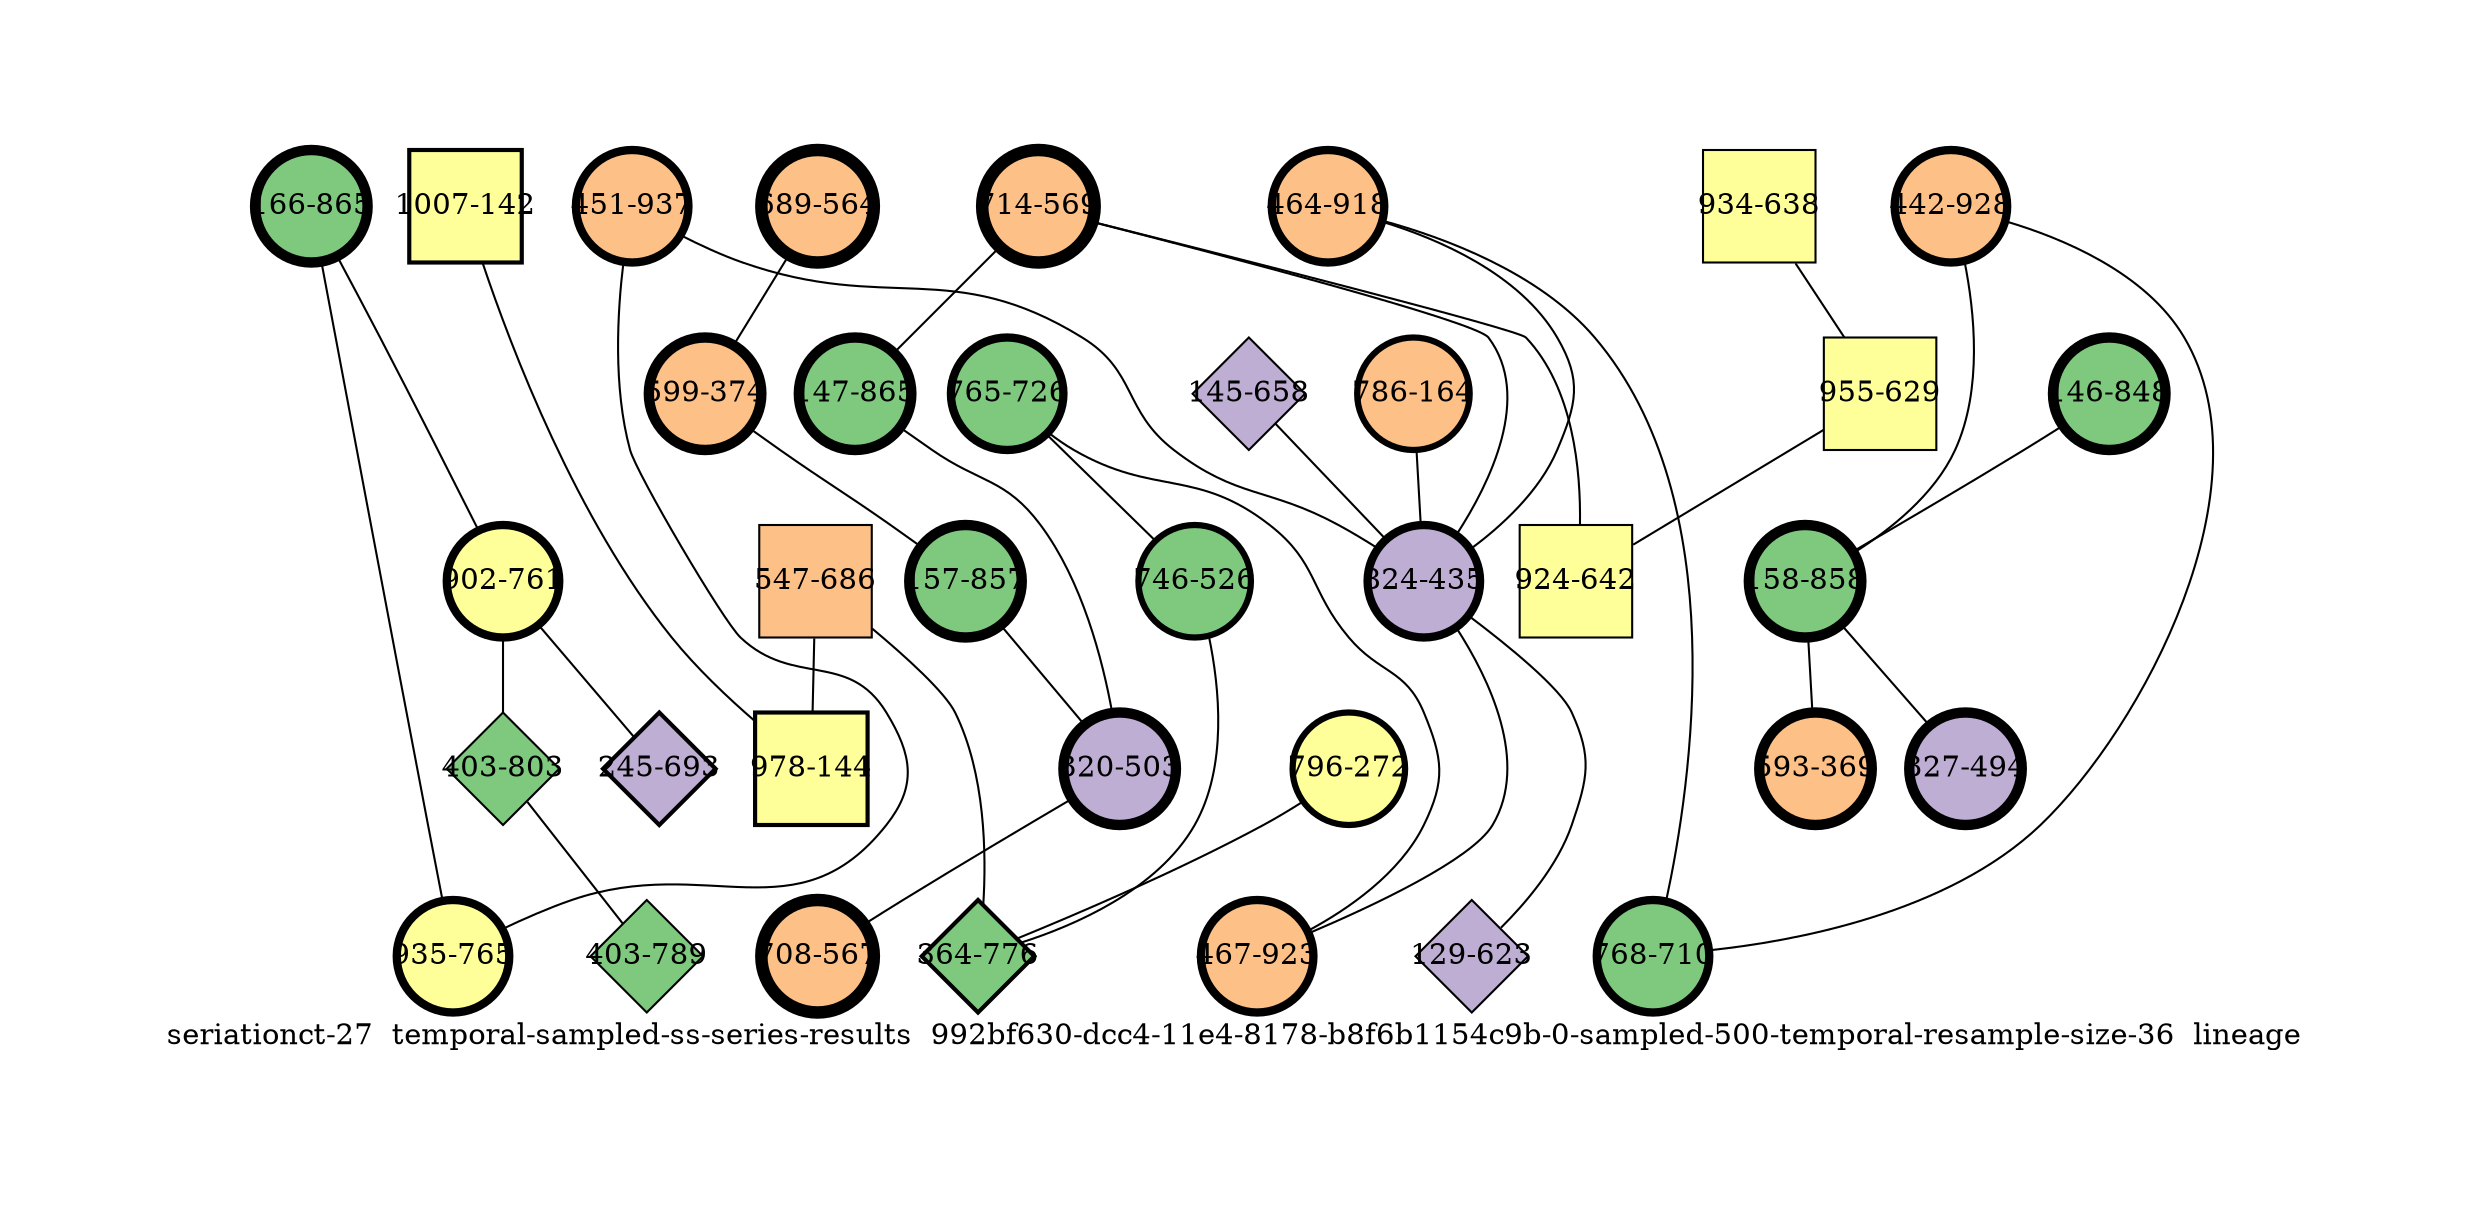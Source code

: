 strict graph "seriationct-27  temporal-sampled-ss-series-results  992bf630-dcc4-11e4-8178-b8f6b1154c9b-0-sampled-500-temporal-resample-size-36  lineage" {
labelloc=b;
ratio=auto;
pad="1.0";
label="seriationct-27  temporal-sampled-ss-series-results  992bf630-dcc4-11e4-8178-b8f6b1154c9b-0-sampled-500-temporal-resample-size-36  lineage";
node [width="0.75", style=filled, fixedsize=true, height="0.75", shape=circle, label=""];
0 [xCoordinate="564.0", appears_in_slice=6, yCoordinate="689.0", colorscheme=accent6, lineage_id=0, short_label="689-564", label="689-564", shape=circle, cluster_id=2, fillcolor=3, size="500.0", id=0, penwidth="6.0"];
1 [xCoordinate="937.0", appears_in_slice=4, yCoordinate="451.0", colorscheme=accent6, lineage_id=0, short_label="451-937", label="451-937", shape=circle, cluster_id=2, fillcolor=3, size="500.0", id=1, penwidth="4.0"];
2 [xCoordinate="865.0", appears_in_slice=5, yCoordinate="166.0", colorscheme=accent6, lineage_id=0, short_label="166-865", label="166-865", shape=circle, cluster_id=0, fillcolor=1, size="500.0", id=2, penwidth="5.0"];
3 [xCoordinate="142.0", appears_in_slice=2, yCoordinate="1007.0", colorscheme=accent6, lineage_id=1, short_label="1007-142", label="1007-142", shape=square, cluster_id=3, fillcolor=4, size="500.0", id=3, penwidth="2.0"];
4 [xCoordinate="374.0", appears_in_slice=5, yCoordinate="599.0", colorscheme=accent6, lineage_id=0, short_label="599-374", label="599-374", shape=circle, cluster_id=2, fillcolor=3, size="500.0", id=4, penwidth="5.0"];
5 [xCoordinate="918.0", appears_in_slice=4, yCoordinate="464.0", colorscheme=accent6, lineage_id=0, short_label="464-918", label="464-918", shape=circle, cluster_id=2, fillcolor=3, size="500.0", id=5, penwidth="4.0"];
6 [xCoordinate="761.0", appears_in_slice=4, yCoordinate="902.0", colorscheme=accent6, lineage_id=0, short_label="902-761", label="902-761", shape=circle, cluster_id=3, fillcolor=4, size="500.0", id=6, penwidth="4.0"];
7 [xCoordinate="803.0", appears_in_slice=1, yCoordinate="403.0", colorscheme=accent6, lineage_id=2, short_label="403-803", label="403-803", shape=diamond, cluster_id=0, fillcolor=1, size="500.0", id=7, penwidth="1.0"];
8 [xCoordinate="928.0", appears_in_slice=4, yCoordinate="442.0", colorscheme=accent6, lineage_id=0, short_label="442-928", label="442-928", shape=circle, cluster_id=2, fillcolor=3, size="500.0", id=8, penwidth="4.0"];
9 [xCoordinate="686.0", appears_in_slice=1, yCoordinate="547.0", colorscheme=accent6, lineage_id=1, short_label="547-686", label="547-686", shape=square, cluster_id=2, fillcolor=3, size="500.0", id=9, penwidth="1.0"];
10 [xCoordinate="658.0", appears_in_slice=1, yCoordinate="145.0", colorscheme=accent6, lineage_id=2, short_label="145-658", label="145-658", shape=diamond, cluster_id=1, fillcolor=2, size="500.0", id=10, penwidth="1.0"];
11 [xCoordinate="693.0", appears_in_slice=2, yCoordinate="245.0", colorscheme=accent6, lineage_id=2, short_label="245-693", label="245-693", shape=diamond, cluster_id=1, fillcolor=2, size="500.0", id=11, penwidth="2.0"];
12 [xCoordinate="638.0", appears_in_slice=1, yCoordinate="934.0", colorscheme=accent6, lineage_id=1, short_label="934-638", label="934-638", shape=square, cluster_id=3, fillcolor=4, size="500.0", id=12, penwidth="1.0"];
13 [xCoordinate="144.0", appears_in_slice=2, yCoordinate="978.0", colorscheme=accent6, lineage_id=1, short_label="978-144", label="978-144", shape=square, cluster_id=3, fillcolor=4, size="500.0", id=13, penwidth="2.0"];
14 [xCoordinate="848.0", appears_in_slice=5, yCoordinate="146.0", colorscheme=accent6, lineage_id=0, short_label="146-848", label="146-848", shape=circle, cluster_id=0, fillcolor=1, size="500.0", id=14, penwidth="5.0"];
15 [xCoordinate="789.0", appears_in_slice=1, yCoordinate="403.0", colorscheme=accent6, lineage_id=2, short_label="403-789", label="403-789", shape=diamond, cluster_id=0, fillcolor=1, size="500.0", id=15, penwidth="1.0"];
16 [xCoordinate="857.0", appears_in_slice=5, yCoordinate="157.0", colorscheme=accent6, lineage_id=0, short_label="157-857", label="157-857", shape=circle, cluster_id=0, fillcolor=1, size="500.0", id=16, penwidth="5.0"];
17 [xCoordinate="726.0", appears_in_slice=4, yCoordinate="765.0", colorscheme=accent6, lineage_id=0, short_label="765-726", label="765-726", shape=circle, cluster_id=0, fillcolor=1, size="500.0", id=17, penwidth="4.0"];
18 [xCoordinate="569.0", appears_in_slice=6, yCoordinate="714.0", colorscheme=accent6, lineage_id=0, short_label="714-569", label="714-569", shape=circle, cluster_id=2, fillcolor=3, size="500.0", id=18, penwidth="6.0"];
19 [xCoordinate="272.0", appears_in_slice=3, yCoordinate="796.0", colorscheme=accent6, lineage_id=0, short_label="796-272", label="796-272", shape=circle, cluster_id=3, fillcolor=4, size="500.0", id=19, penwidth="3.0"];
20 [xCoordinate="526.0", appears_in_slice=3, yCoordinate="746.0", colorscheme=accent6, lineage_id=0, short_label="746-526", label="746-526", shape=circle, cluster_id=0, fillcolor=1, size="500.0", id=20, penwidth="3.0"];
21 [xCoordinate="858.0", appears_in_slice=5, yCoordinate="158.0", colorscheme=accent6, lineage_id=0, short_label="158-858", label="158-858", shape=circle, cluster_id=0, fillcolor=1, size="500.0", id=21, penwidth="5.0"];
22 [xCoordinate="865.0", appears_in_slice=5, yCoordinate="147.0", colorscheme=accent6, lineage_id=0, short_label="147-865", label="147-865", shape=circle, cluster_id=0, fillcolor=1, size="500.0", id=22, penwidth="5.0"];
23 [xCoordinate="164.0", appears_in_slice=3, yCoordinate="786.0", colorscheme=accent6, lineage_id=0, short_label="786-164", label="786-164", shape=circle, cluster_id=2, fillcolor=3, size="500.0", id=23, penwidth="3.0"];
24 [xCoordinate="776.0", appears_in_slice=2, yCoordinate="364.0", colorscheme=accent6, lineage_id=2, short_label="364-776", label="364-776", shape=diamond, cluster_id=0, fillcolor=1, size="500.0", id=24, penwidth="2.0"];
25 [xCoordinate="503.0", appears_in_slice=5, yCoordinate="320.0", colorscheme=accent6, lineage_id=0, short_label="320-503", label="320-503", shape=circle, cluster_id=1, fillcolor=2, size="500.0", id=25, penwidth="5.0"];
26 [xCoordinate="369.0", appears_in_slice=5, yCoordinate="593.0", colorscheme=accent6, lineage_id=0, short_label="593-369", label="593-369", shape=circle, cluster_id=2, fillcolor=3, size="500.0", id=26, penwidth="5.0"];
27 [xCoordinate="629.0", appears_in_slice=1, yCoordinate="955.0", colorscheme=accent6, lineage_id=1, short_label="955-629", label="955-629", shape=square, cluster_id=3, fillcolor=4, size="500.0", id=27, penwidth="1.0"];
28 [xCoordinate="710.0", appears_in_slice=4, yCoordinate="768.0", colorscheme=accent6, lineage_id=0, short_label="768-710", label="768-710", shape=circle, cluster_id=0, fillcolor=1, size="500.0", id=28, penwidth="4.0"];
29 [xCoordinate="435.0", appears_in_slice=4, yCoordinate="824.0", colorscheme=accent6, lineage_id=0, short_label="824-435", label="824-435", shape=circle, cluster_id=1, fillcolor=2, size="500.0", id=29, penwidth="4.0"];
30 [xCoordinate="642.0", appears_in_slice=1, yCoordinate="924.0", colorscheme=accent6, lineage_id=1, short_label="924-642", label="924-642", shape=square, cluster_id=3, fillcolor=4, size="500.0", id=30, penwidth="1.0"];
31 [xCoordinate="623.0", appears_in_slice=1, yCoordinate="129.0", colorscheme=accent6, lineage_id=2, short_label="129-623", label="129-623", shape=diamond, cluster_id=1, fillcolor=2, size="500.0", id=31, penwidth="1.0"];
32 [xCoordinate="765.0", appears_in_slice=4, yCoordinate="935.0", colorscheme=accent6, lineage_id=0, short_label="935-765", label="935-765", shape=circle, cluster_id=3, fillcolor=4, size="500.0", id=32, penwidth="4.0"];
33 [xCoordinate="494.0", appears_in_slice=5, yCoordinate="327.0", colorscheme=accent6, lineage_id=0, short_label="327-494", label="327-494", shape=circle, cluster_id=1, fillcolor=2, size="500.0", id=33, penwidth="5.0"];
34 [xCoordinate="567.0", appears_in_slice=6, yCoordinate="708.0", colorscheme=accent6, lineage_id=0, short_label="708-567", label="708-567", shape=circle, cluster_id=2, fillcolor=3, size="500.0", id=34, penwidth="6.0"];
35 [xCoordinate="923.0", appears_in_slice=4, yCoordinate="467.0", colorscheme=accent6, lineage_id=0, short_label="467-923", label="467-923", shape=circle, cluster_id=2, fillcolor=3, size="500.0", id=35, penwidth="4.0"];
0 -- 4  [inverseweight="3.44034887457", weight="0.290668195715"];
1 -- 32  [inverseweight="15.9556411568", weight="0.062673758464"];
1 -- 29  [inverseweight="23.1620527306", weight="0.0431740662898"];
2 -- 32  [inverseweight="4.57045265079", weight="0.218796709299"];
2 -- 6  [inverseweight="5.59927617236", weight="0.178594512794"];
3 -- 13  [inverseweight="12.3315905917", weight="0.0810925397309"];
4 -- 16  [inverseweight="22.7743759337", weight="0.0439089968002"];
5 -- 28  [inverseweight="22.8694676873", weight="0.0437264222182"];
5 -- 29  [inverseweight="1.9635189896", weight="0.509289701447"];
6 -- 11  [inverseweight="3.96550733941", weight="0.252174542728"];
6 -- 7  [inverseweight="3.95433022719", weight="0.252887326689"];
7 -- 15  [inverseweight="14.2105105701", weight="0.070370448343"];
8 -- 28  [inverseweight="22.7743759337", weight="0.0439089968002"];
8 -- 21  [inverseweight="2.49055380932", weight="0.401517122923"];
9 -- 24  [inverseweight="1.93051632", weight="0.517996138982"];
9 -- 13  [inverseweight="1.34095010688", weight="0.745739901038"];
10 -- 29  [inverseweight="1.4574596255", weight="0.686125352979"];
12 -- 27  [inverseweight="36.0843918244", weight="0.0277128129211"];
14 -- 21  [inverseweight="29.160592176", weight="0.034292856399"];
16 -- 25  [inverseweight="2.54105196526", weight="0.393537799963"];
17 -- 35  [inverseweight="15.625", weight="0.064"];
17 -- 20  [inverseweight="4.6714693297", weight="0.214065410564"];
18 -- 22  [inverseweight="1.9421027452", weight="0.514905816631"];
18 -- 29  [inverseweight="1.81826597128", weight="0.549974544865"];
18 -- 30  [inverseweight="1.25877115099", weight="0.794425578642"];
19 -- 24  [inverseweight="2.98839172532", weight="0.334628151834"];
20 -- 24  [inverseweight="1.62553712557", weight="0.615181274097"];
21 -- 33  [inverseweight="11.3930987837", weight="0.08777243303"];
21 -- 26  [inverseweight="62.5", weight="0.016"];
22 -- 25  [inverseweight="21.6777492381", weight="0.0461302503787"];
23 -- 29  [inverseweight="1.88546390042", weight="0.530373453333"];
25 -- 34  [inverseweight="3.76632473338", weight="0.265510828404"];
27 -- 30  [inverseweight="65.6532164299", weight="0.0152315462117"];
29 -- 35  [inverseweight="2.11568321068", weight="0.472660554732"];
29 -- 31  [inverseweight="1.49570600899", weight="0.668580586018"];
}
